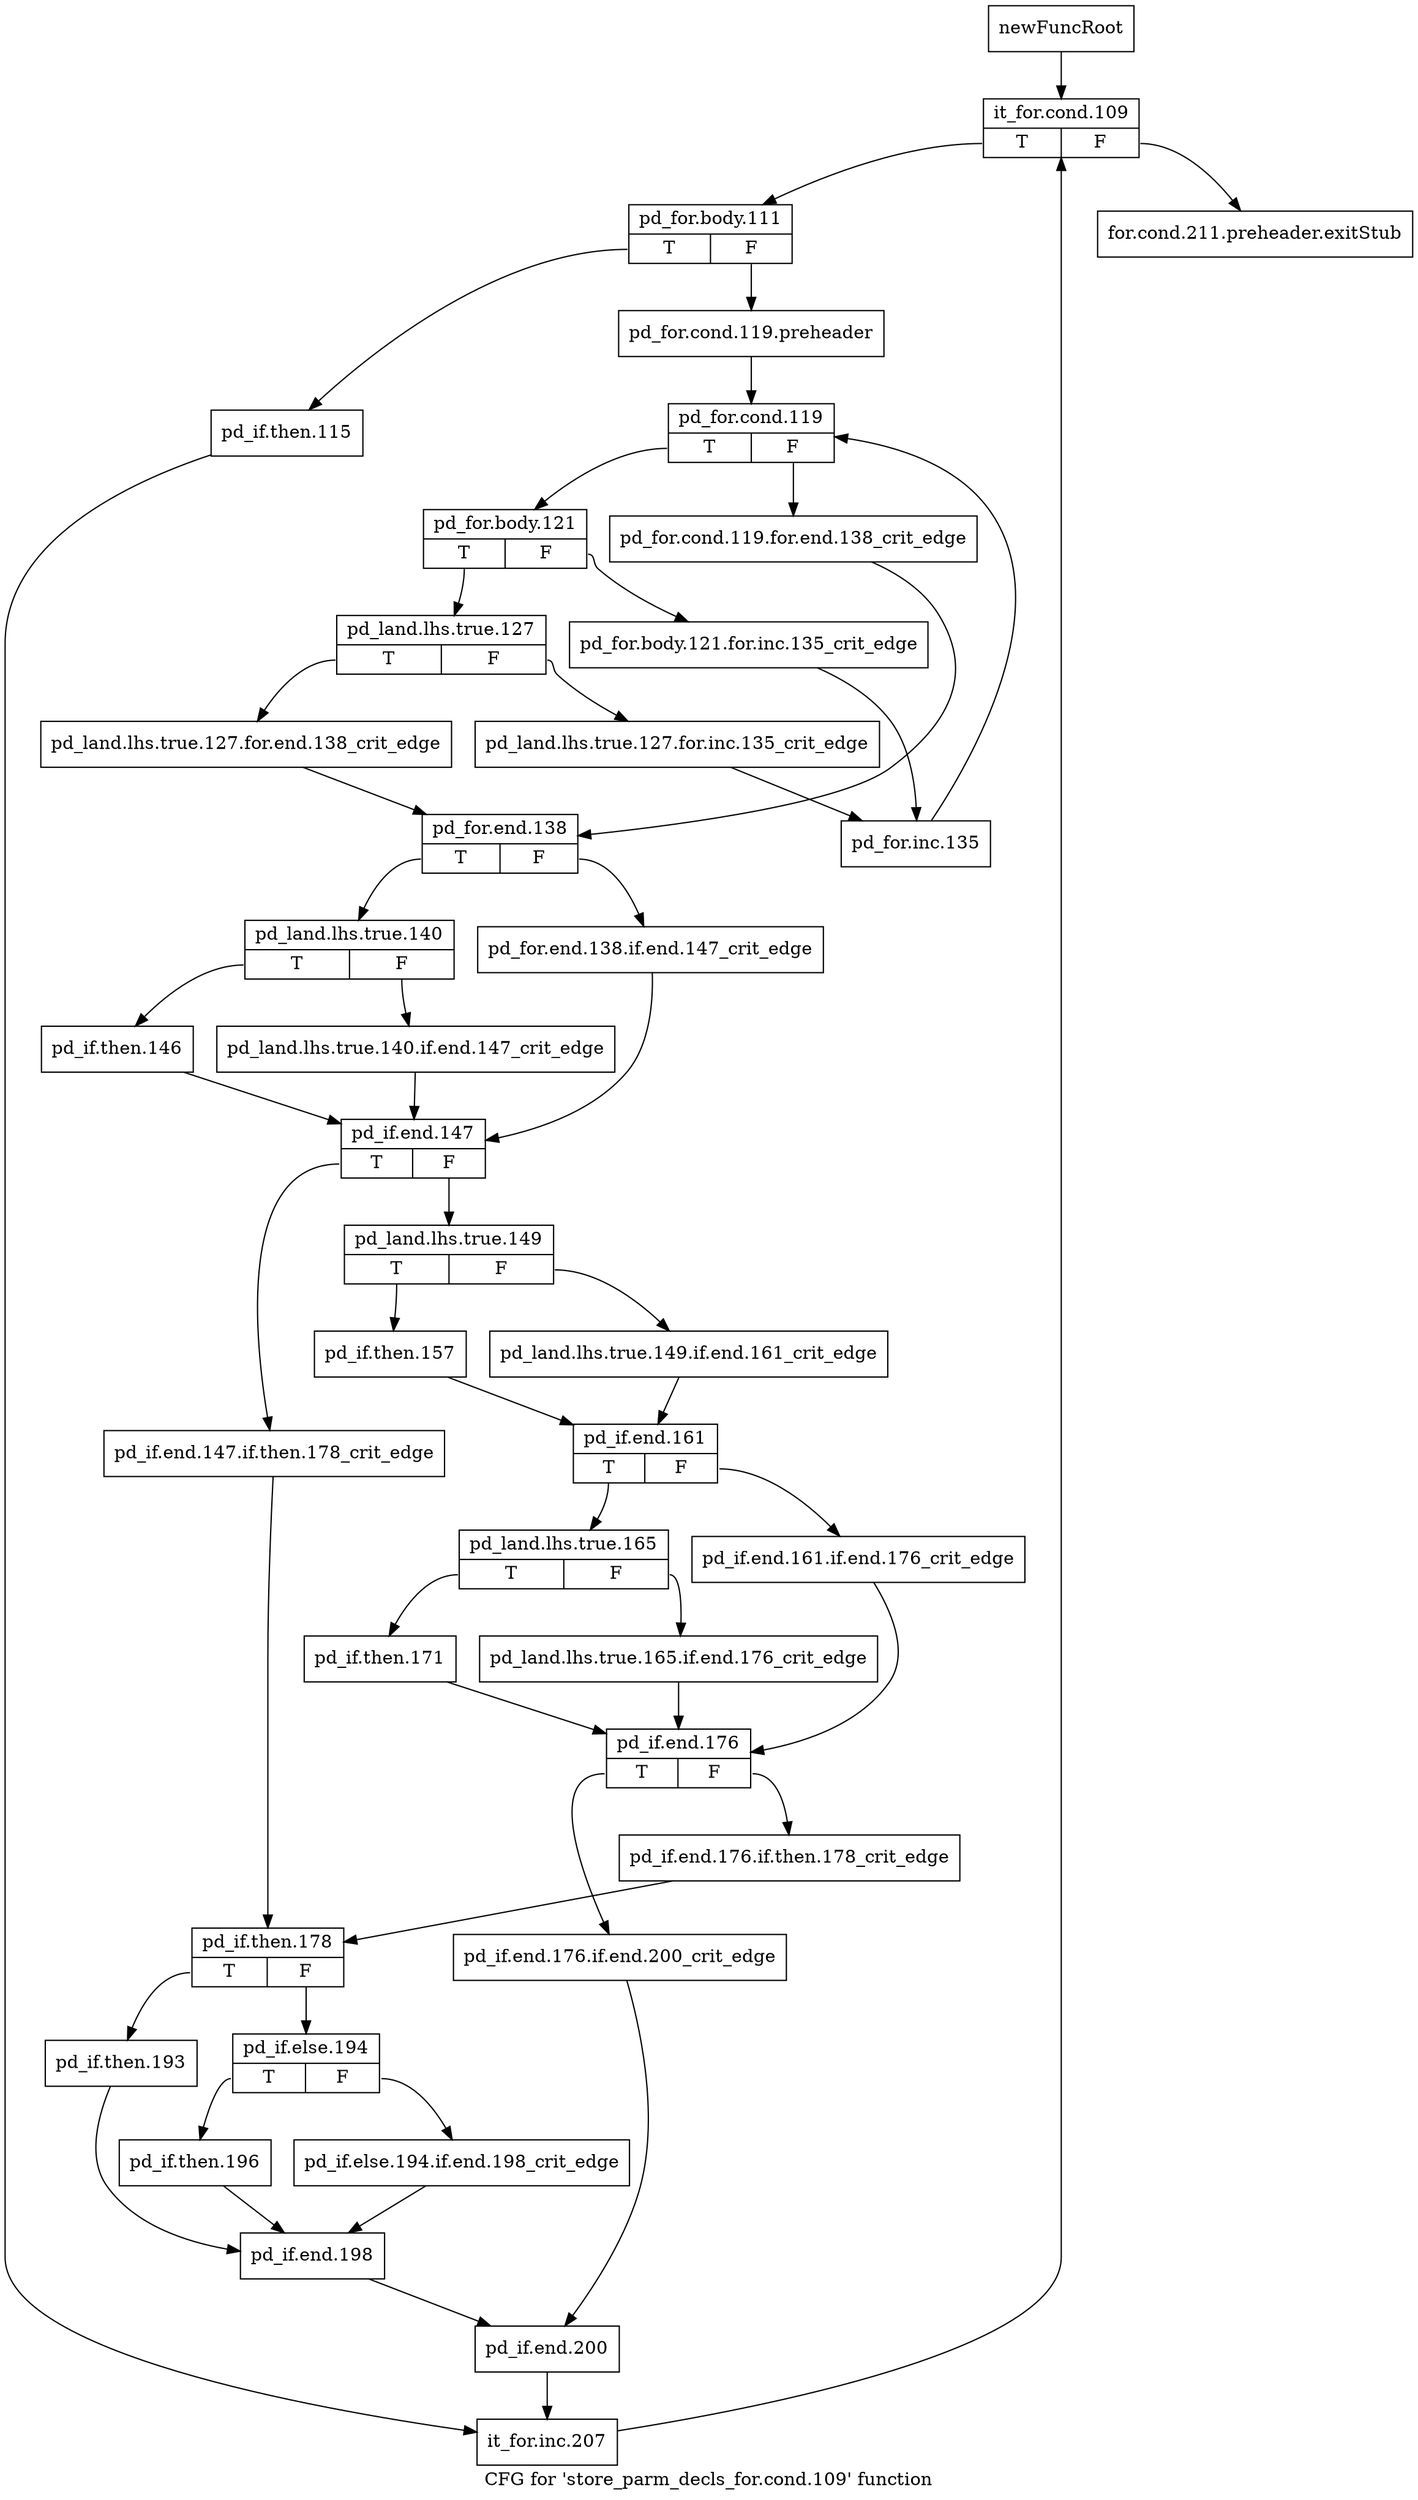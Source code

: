 digraph "CFG for 'store_parm_decls_for.cond.109' function" {
	label="CFG for 'store_parm_decls_for.cond.109' function";

	Node0x9feebe0 [shape=record,label="{newFuncRoot}"];
	Node0x9feebe0 -> Node0x9feec80;
	Node0x9feec30 [shape=record,label="{for.cond.211.preheader.exitStub}"];
	Node0x9feec80 [shape=record,label="{it_for.cond.109|{<s0>T|<s1>F}}"];
	Node0x9feec80:s0 -> Node0x9feecd0;
	Node0x9feec80:s1 -> Node0x9feec30;
	Node0x9feecd0 [shape=record,label="{pd_for.body.111|{<s0>T|<s1>F}}"];
	Node0x9feecd0:s0 -> Node0x9fefff0;
	Node0x9feecd0:s1 -> Node0x9feed20;
	Node0x9feed20 [shape=record,label="{pd_for.cond.119.preheader}"];
	Node0x9feed20 -> Node0x9fef5a0;
	Node0x9fef5a0 [shape=record,label="{pd_for.cond.119|{<s0>T|<s1>F}}"];
	Node0x9fef5a0:s0 -> Node0x9fef640;
	Node0x9fef5a0:s1 -> Node0x9fef5f0;
	Node0x9fef5f0 [shape=record,label="{pd_for.cond.119.for.end.138_crit_edge}"];
	Node0x9fef5f0 -> Node0x9fef820;
	Node0x9fef640 [shape=record,label="{pd_for.body.121|{<s0>T|<s1>F}}"];
	Node0x9fef640:s0 -> Node0x9fef6e0;
	Node0x9fef640:s1 -> Node0x9fef690;
	Node0x9fef690 [shape=record,label="{pd_for.body.121.for.inc.135_crit_edge}"];
	Node0x9fef690 -> Node0x9fef780;
	Node0x9fef6e0 [shape=record,label="{pd_land.lhs.true.127|{<s0>T|<s1>F}}"];
	Node0x9fef6e0:s0 -> Node0x9fef7d0;
	Node0x9fef6e0:s1 -> Node0x9fef730;
	Node0x9fef730 [shape=record,label="{pd_land.lhs.true.127.for.inc.135_crit_edge}"];
	Node0x9fef730 -> Node0x9fef780;
	Node0x9fef780 [shape=record,label="{pd_for.inc.135}"];
	Node0x9fef780 -> Node0x9fef5a0;
	Node0x9fef7d0 [shape=record,label="{pd_land.lhs.true.127.for.end.138_crit_edge}"];
	Node0x9fef7d0 -> Node0x9fef820;
	Node0x9fef820 [shape=record,label="{pd_for.end.138|{<s0>T|<s1>F}}"];
	Node0x9fef820:s0 -> Node0x9fef8c0;
	Node0x9fef820:s1 -> Node0x9fef870;
	Node0x9fef870 [shape=record,label="{pd_for.end.138.if.end.147_crit_edge}"];
	Node0x9fef870 -> Node0x9fef9b0;
	Node0x9fef8c0 [shape=record,label="{pd_land.lhs.true.140|{<s0>T|<s1>F}}"];
	Node0x9fef8c0:s0 -> Node0x9fef960;
	Node0x9fef8c0:s1 -> Node0x9fef910;
	Node0x9fef910 [shape=record,label="{pd_land.lhs.true.140.if.end.147_crit_edge}"];
	Node0x9fef910 -> Node0x9fef9b0;
	Node0x9fef960 [shape=record,label="{pd_if.then.146}"];
	Node0x9fef960 -> Node0x9fef9b0;
	Node0x9fef9b0 [shape=record,label="{pd_if.end.147|{<s0>T|<s1>F}}"];
	Node0x9fef9b0:s0 -> Node0x9fefd70;
	Node0x9fef9b0:s1 -> Node0x9fefa00;
	Node0x9fefa00 [shape=record,label="{pd_land.lhs.true.149|{<s0>T|<s1>F}}"];
	Node0x9fefa00:s0 -> Node0x9fefaa0;
	Node0x9fefa00:s1 -> Node0x9fefa50;
	Node0x9fefa50 [shape=record,label="{pd_land.lhs.true.149.if.end.161_crit_edge}"];
	Node0x9fefa50 -> Node0x9fefaf0;
	Node0x9fefaa0 [shape=record,label="{pd_if.then.157}"];
	Node0x9fefaa0 -> Node0x9fefaf0;
	Node0x9fefaf0 [shape=record,label="{pd_if.end.161|{<s0>T|<s1>F}}"];
	Node0x9fefaf0:s0 -> Node0x9fefb90;
	Node0x9fefaf0:s1 -> Node0x9fefb40;
	Node0x9fefb40 [shape=record,label="{pd_if.end.161.if.end.176_crit_edge}"];
	Node0x9fefb40 -> Node0x9fefc80;
	Node0x9fefb90 [shape=record,label="{pd_land.lhs.true.165|{<s0>T|<s1>F}}"];
	Node0x9fefb90:s0 -> Node0x9fefc30;
	Node0x9fefb90:s1 -> Node0x9fefbe0;
	Node0x9fefbe0 [shape=record,label="{pd_land.lhs.true.165.if.end.176_crit_edge}"];
	Node0x9fefbe0 -> Node0x9fefc80;
	Node0x9fefc30 [shape=record,label="{pd_if.then.171}"];
	Node0x9fefc30 -> Node0x9fefc80;
	Node0x9fefc80 [shape=record,label="{pd_if.end.176|{<s0>T|<s1>F}}"];
	Node0x9fefc80:s0 -> Node0x9fefd20;
	Node0x9fefc80:s1 -> Node0x9fefcd0;
	Node0x9fefcd0 [shape=record,label="{pd_if.end.176.if.then.178_crit_edge}"];
	Node0x9fefcd0 -> Node0x9fefdc0;
	Node0x9fefd20 [shape=record,label="{pd_if.end.176.if.end.200_crit_edge}"];
	Node0x9fefd20 -> Node0x9feffa0;
	Node0x9fefd70 [shape=record,label="{pd_if.end.147.if.then.178_crit_edge}"];
	Node0x9fefd70 -> Node0x9fefdc0;
	Node0x9fefdc0 [shape=record,label="{pd_if.then.178|{<s0>T|<s1>F}}"];
	Node0x9fefdc0:s0 -> Node0x9feff00;
	Node0x9fefdc0:s1 -> Node0x9fefe10;
	Node0x9fefe10 [shape=record,label="{pd_if.else.194|{<s0>T|<s1>F}}"];
	Node0x9fefe10:s0 -> Node0x9fefeb0;
	Node0x9fefe10:s1 -> Node0x9fefe60;
	Node0x9fefe60 [shape=record,label="{pd_if.else.194.if.end.198_crit_edge}"];
	Node0x9fefe60 -> Node0x9feff50;
	Node0x9fefeb0 [shape=record,label="{pd_if.then.196}"];
	Node0x9fefeb0 -> Node0x9feff50;
	Node0x9feff00 [shape=record,label="{pd_if.then.193}"];
	Node0x9feff00 -> Node0x9feff50;
	Node0x9feff50 [shape=record,label="{pd_if.end.198}"];
	Node0x9feff50 -> Node0x9feffa0;
	Node0x9feffa0 [shape=record,label="{pd_if.end.200}"];
	Node0x9feffa0 -> Node0x9ff0040;
	Node0x9fefff0 [shape=record,label="{pd_if.then.115}"];
	Node0x9fefff0 -> Node0x9ff0040;
	Node0x9ff0040 [shape=record,label="{it_for.inc.207}"];
	Node0x9ff0040 -> Node0x9feec80;
}
